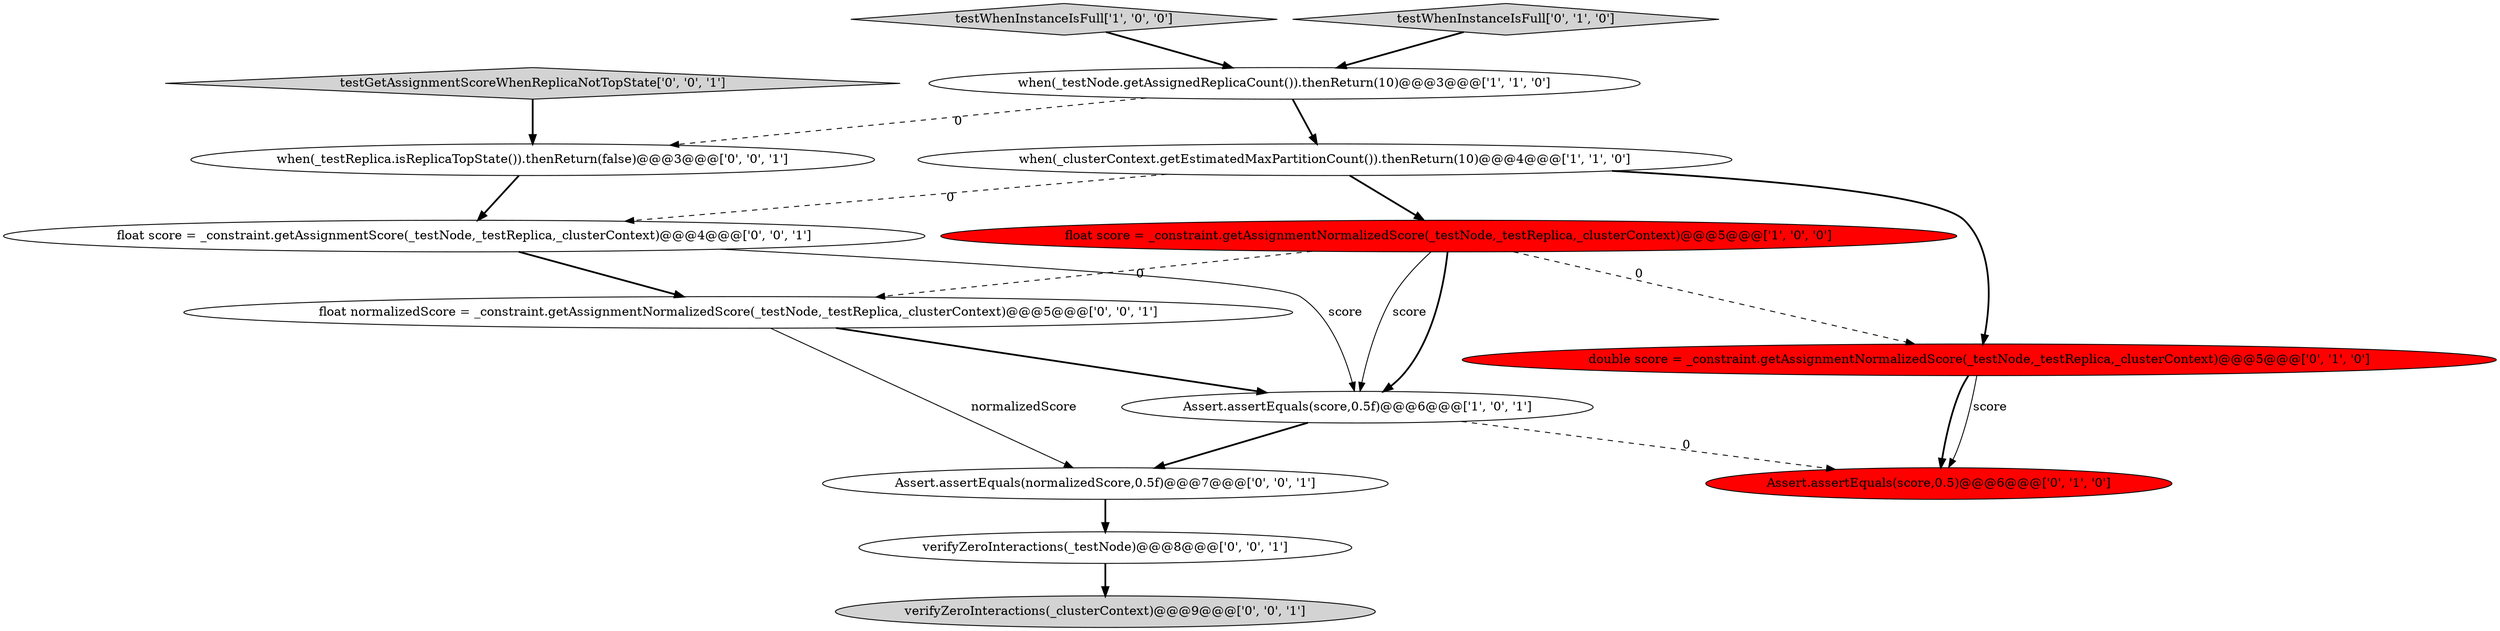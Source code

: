 digraph {
11 [style = filled, label = "when(_testReplica.isReplicaTopState()).thenReturn(false)@@@3@@@['0', '0', '1']", fillcolor = white, shape = ellipse image = "AAA0AAABBB3BBB"];
14 [style = filled, label = "testGetAssignmentScoreWhenReplicaNotTopState['0', '0', '1']", fillcolor = lightgray, shape = diamond image = "AAA0AAABBB3BBB"];
6 [style = filled, label = "double score = _constraint.getAssignmentNormalizedScore(_testNode,_testReplica,_clusterContext)@@@5@@@['0', '1', '0']", fillcolor = red, shape = ellipse image = "AAA1AAABBB2BBB"];
0 [style = filled, label = "Assert.assertEquals(score,0.5f)@@@6@@@['1', '0', '1']", fillcolor = white, shape = ellipse image = "AAA0AAABBB1BBB"];
2 [style = filled, label = "testWhenInstanceIsFull['1', '0', '0']", fillcolor = lightgray, shape = diamond image = "AAA0AAABBB1BBB"];
5 [style = filled, label = "Assert.assertEquals(score,0.5)@@@6@@@['0', '1', '0']", fillcolor = red, shape = ellipse image = "AAA1AAABBB2BBB"];
7 [style = filled, label = "testWhenInstanceIsFull['0', '1', '0']", fillcolor = lightgray, shape = diamond image = "AAA0AAABBB2BBB"];
1 [style = filled, label = "when(_clusterContext.getEstimatedMaxPartitionCount()).thenReturn(10)@@@4@@@['1', '1', '0']", fillcolor = white, shape = ellipse image = "AAA0AAABBB1BBB"];
8 [style = filled, label = "float score = _constraint.getAssignmentScore(_testNode,_testReplica,_clusterContext)@@@4@@@['0', '0', '1']", fillcolor = white, shape = ellipse image = "AAA0AAABBB3BBB"];
10 [style = filled, label = "verifyZeroInteractions(_testNode)@@@8@@@['0', '0', '1']", fillcolor = white, shape = ellipse image = "AAA0AAABBB3BBB"];
3 [style = filled, label = "when(_testNode.getAssignedReplicaCount()).thenReturn(10)@@@3@@@['1', '1', '0']", fillcolor = white, shape = ellipse image = "AAA0AAABBB1BBB"];
13 [style = filled, label = "verifyZeroInteractions(_clusterContext)@@@9@@@['0', '0', '1']", fillcolor = lightgray, shape = ellipse image = "AAA0AAABBB3BBB"];
9 [style = filled, label = "float normalizedScore = _constraint.getAssignmentNormalizedScore(_testNode,_testReplica,_clusterContext)@@@5@@@['0', '0', '1']", fillcolor = white, shape = ellipse image = "AAA0AAABBB3BBB"];
4 [style = filled, label = "float score = _constraint.getAssignmentNormalizedScore(_testNode,_testReplica,_clusterContext)@@@5@@@['1', '0', '0']", fillcolor = red, shape = ellipse image = "AAA1AAABBB1BBB"];
12 [style = filled, label = "Assert.assertEquals(normalizedScore,0.5f)@@@7@@@['0', '0', '1']", fillcolor = white, shape = ellipse image = "AAA0AAABBB3BBB"];
1->4 [style = bold, label=""];
9->0 [style = bold, label=""];
3->1 [style = bold, label=""];
0->5 [style = dashed, label="0"];
0->12 [style = bold, label=""];
2->3 [style = bold, label=""];
9->12 [style = solid, label="normalizedScore"];
4->6 [style = dashed, label="0"];
7->3 [style = bold, label=""];
4->0 [style = bold, label=""];
4->9 [style = dashed, label="0"];
6->5 [style = bold, label=""];
12->10 [style = bold, label=""];
1->6 [style = bold, label=""];
10->13 [style = bold, label=""];
8->9 [style = bold, label=""];
11->8 [style = bold, label=""];
1->8 [style = dashed, label="0"];
4->0 [style = solid, label="score"];
14->11 [style = bold, label=""];
3->11 [style = dashed, label="0"];
6->5 [style = solid, label="score"];
8->0 [style = solid, label="score"];
}
